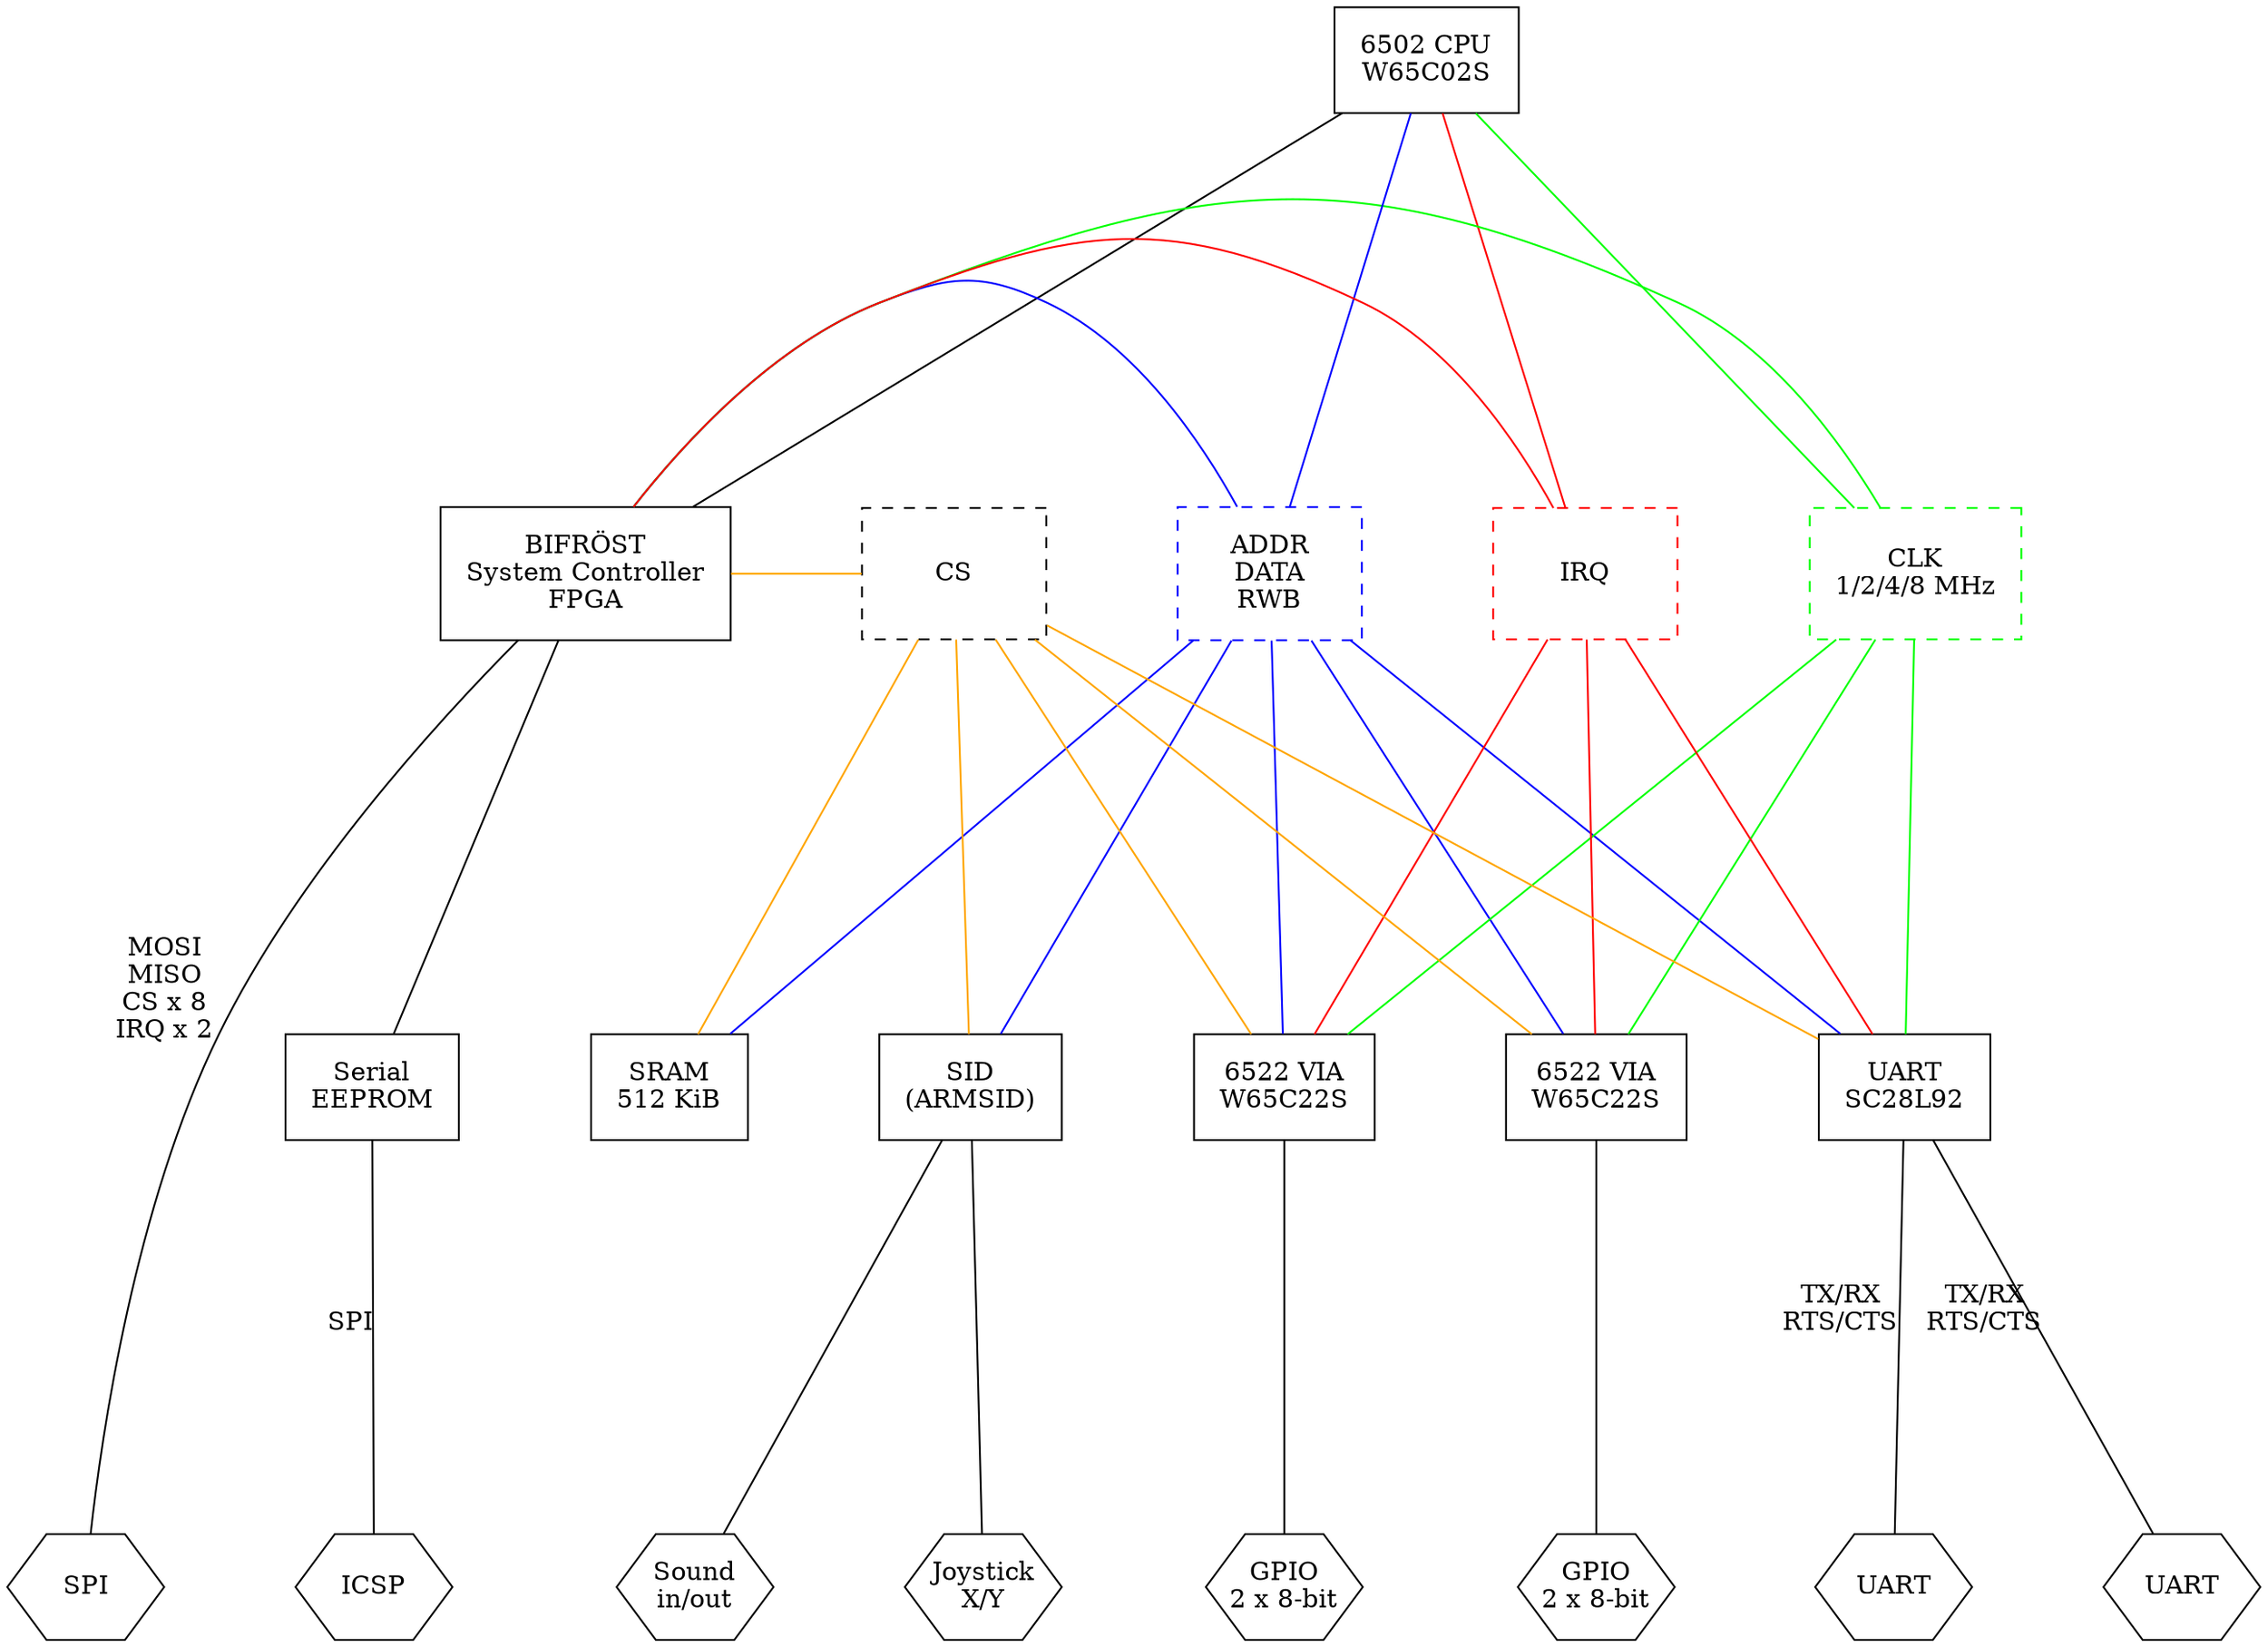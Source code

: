 graph block {
  node [shape = box, margin = 0.2]
  ranksep = 3.0
  nodesep = 1.0
  //splines = ortho

  6502 [label = "6502 CPU\nW65C02S"]

  BIFROST [label = "BIFRÖST\nSystem Controller\nFPGA"]


  // bus groups
  subgraph cluster_a {
    style = invisible
    rank = same
    node [style = dashed, width=1.4, height=1.0]
    BUS [label = "ADDR\nDATA\nRWB", color = "blue"]
    CLK [label = "CLK\n1/2/4/8 MHz", color = "green"]
    IRQ [label = "IRQ", color = "red"]
    CS [label = "CS"]
  }

  // system bus devices
  {
    rank = same
    SRAM [label = "SRAM\n512 KiB"]
    VIA1 [label = "6522 VIA\nW65C22S"]
    VIA2 [label = "6522 VIA\nW65C22S"]
    UART [label = "UART\nSC28L92"]
    SID [label = "SID\n(ARMSID)"]
    FLASH [label = "Serial\nEEPROM"]
  }

  // IO ports
  {
    rank = same
    node [shape = hexagon, width=1.2, height=0.8, margin=0]
    GPIO1 [label = "GPIO\n2 x 8-bit"]
    GPIO2 [label = "GPIO\n2 x 8-bit"]
    SPI_PORT [label = "SPI"]
    UART_PORT1 [label = "UART"]
    UART_PORT2 [label = "UART"]
    ICSP [label = "ICSP"]
    SOUND [label = "Sound\nin/out"]
    JOYSTICK [label = "Joystick\nX/Y"]
  }

  BIFROST -- FLASH
  FLASH -- ICSP [xlabel = "SPI"]

  6502 -- BIFROST

  {
    VIA1 -- GPIO1
    VIA2 -- GPIO2
    BIFROST -- SPI_PORT [xlabel = "MOSI\nMISO\nCS x 8\nIRQ x 2"]
    UART -- UART_PORT1 [xlabel = "TX/RX\nRTS/CTS"]
    UART -- UART_PORT2 [xlabel = "TX/RX\nRTS/CTS"]
    SID -- SOUND
    SID -- JOYSTICK
  }

  {
    edge [color = blue]
    BIFROST -- BUS
    BUS -- 6502
    BUS -- SRAM
    BUS -- VIA1
    BUS -- VIA2
    BUS -- UART
    BUS -- SID
  }

  {
    edge [color = green]
    BIFROST -- CLK
    CLK -- 6502
    CLK -- VIA1
    CLK -- VIA2
    CLK -- UART
  }

  {
    edge [color = red]
    6502 -- IRQ
    IRQ -- VIA1
    IRQ -- VIA2
    IRQ -- UART
    IRQ -- BIFROST
  }

  {
    edge [color = orange]
    BIFROST -- CS
    CS -- SRAM
    CS -- VIA1
    CS -- VIA2
    CS -- UART
    CS -- SID
  }
}
